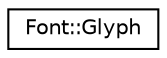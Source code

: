 digraph "Graphical Class Hierarchy"
{
  edge [fontname="Helvetica",fontsize="10",labelfontname="Helvetica",labelfontsize="10"];
  node [fontname="Helvetica",fontsize="10",shape=record];
  rankdir="LR";
  Node1 [label="Font::Glyph",height=0.2,width=0.4,color="black", fillcolor="white", style="filled",URL="$d6/dfc/classFont_1_1Glyph.html"];
}
